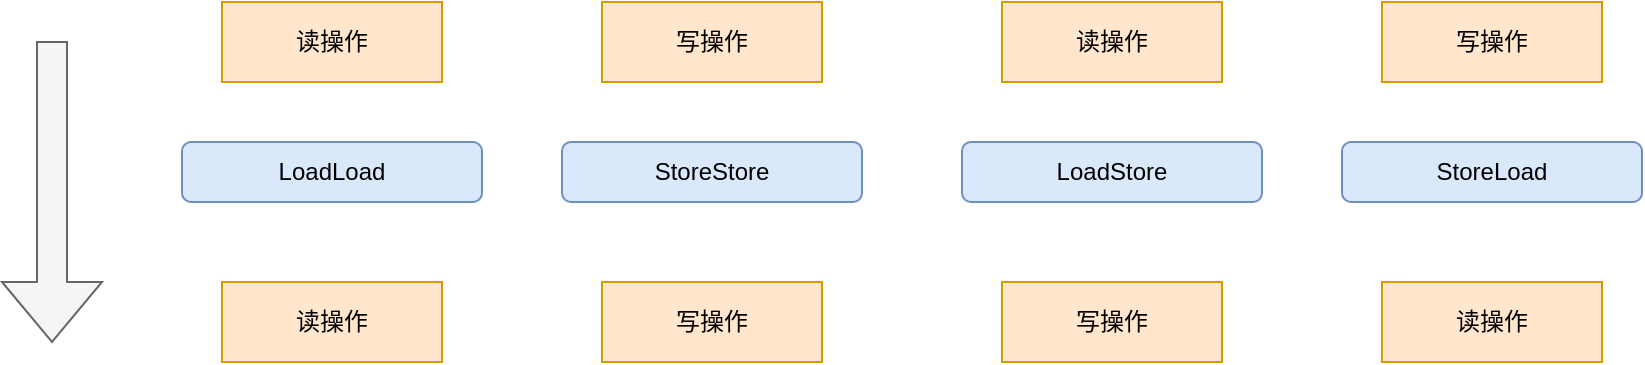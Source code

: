 <mxfile version="15.4.0" type="device"><diagram id="Cs4BJU5I-fF3wqsIEmNW" name="第 1 页"><mxGraphModel dx="1426" dy="860" grid="1" gridSize="10" guides="1" tooltips="1" connect="1" arrows="1" fold="1" page="1" pageScale="1" pageWidth="827" pageHeight="1169" math="0" shadow="0"><root><mxCell id="0"/><mxCell id="1" parent="0"/><mxCell id="oCmhduq7zt7PePKeUj9m-1" value="读操作" style="rounded=0;whiteSpace=wrap;html=1;fillColor=#ffe6cc;strokeColor=#d79b00;" vertex="1" parent="1"><mxGeometry x="190" y="220" width="110" height="40" as="geometry"/></mxCell><mxCell id="oCmhduq7zt7PePKeUj9m-2" value="LoadLoad" style="rounded=1;whiteSpace=wrap;html=1;fillColor=#dae8fc;strokeColor=#6c8ebf;" vertex="1" parent="1"><mxGeometry x="170" y="290" width="150" height="30" as="geometry"/></mxCell><mxCell id="oCmhduq7zt7PePKeUj9m-3" value="读操作" style="rounded=0;whiteSpace=wrap;html=1;fillColor=#ffe6cc;strokeColor=#d79b00;" vertex="1" parent="1"><mxGeometry x="190" y="360" width="110" height="40" as="geometry"/></mxCell><mxCell id="oCmhduq7zt7PePKeUj9m-4" value="写操作" style="rounded=0;whiteSpace=wrap;html=1;fillColor=#ffe6cc;strokeColor=#d79b00;" vertex="1" parent="1"><mxGeometry x="380" y="220" width="110" height="40" as="geometry"/></mxCell><mxCell id="oCmhduq7zt7PePKeUj9m-5" value="StoreStore" style="rounded=1;whiteSpace=wrap;html=1;fillColor=#dae8fc;strokeColor=#6c8ebf;" vertex="1" parent="1"><mxGeometry x="360" y="290" width="150" height="30" as="geometry"/></mxCell><mxCell id="oCmhduq7zt7PePKeUj9m-6" value="写操作" style="rounded=0;whiteSpace=wrap;html=1;fillColor=#ffe6cc;strokeColor=#d79b00;" vertex="1" parent="1"><mxGeometry x="380" y="360" width="110" height="40" as="geometry"/></mxCell><mxCell id="oCmhduq7zt7PePKeUj9m-7" value="读操作" style="rounded=0;whiteSpace=wrap;html=1;fillColor=#ffe6cc;strokeColor=#d79b00;" vertex="1" parent="1"><mxGeometry x="580" y="220" width="110" height="40" as="geometry"/></mxCell><mxCell id="oCmhduq7zt7PePKeUj9m-8" value="LoadStore" style="rounded=1;whiteSpace=wrap;html=1;fillColor=#dae8fc;strokeColor=#6c8ebf;" vertex="1" parent="1"><mxGeometry x="560" y="290" width="150" height="30" as="geometry"/></mxCell><mxCell id="oCmhduq7zt7PePKeUj9m-9" value="写操作" style="rounded=0;whiteSpace=wrap;html=1;fillColor=#ffe6cc;strokeColor=#d79b00;" vertex="1" parent="1"><mxGeometry x="580" y="360" width="110" height="40" as="geometry"/></mxCell><mxCell id="oCmhduq7zt7PePKeUj9m-10" value="写操作" style="rounded=0;whiteSpace=wrap;html=1;fillColor=#ffe6cc;strokeColor=#d79b00;" vertex="1" parent="1"><mxGeometry x="770" y="220" width="110" height="40" as="geometry"/></mxCell><mxCell id="oCmhduq7zt7PePKeUj9m-11" value="StoreLoad" style="rounded=1;whiteSpace=wrap;html=1;fillColor=#dae8fc;strokeColor=#6c8ebf;" vertex="1" parent="1"><mxGeometry x="750" y="290" width="150" height="30" as="geometry"/></mxCell><mxCell id="oCmhduq7zt7PePKeUj9m-12" value="读操作" style="rounded=0;whiteSpace=wrap;html=1;fillColor=#ffe6cc;strokeColor=#d79b00;" vertex="1" parent="1"><mxGeometry x="770" y="360" width="110" height="40" as="geometry"/></mxCell><mxCell id="oCmhduq7zt7PePKeUj9m-13" value="" style="shape=singleArrow;direction=south;whiteSpace=wrap;html=1;fillColor=#f5f5f5;strokeColor=#666666;fontColor=#333333;" vertex="1" parent="1"><mxGeometry x="80" y="240" width="50" height="150" as="geometry"/></mxCell></root></mxGraphModel></diagram></mxfile>